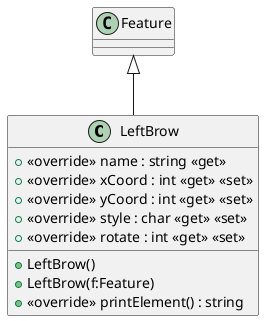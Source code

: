 @startuml
class LeftBrow {
    + <<override>> name : string <<get>>
    + <<override>> xCoord : int <<get>> <<set>>
    + <<override>> yCoord : int <<get>> <<set>>
    + <<override>> style : char <<get>> <<set>>
    + <<override>> rotate : int <<get>> <<set>>
    + LeftBrow()
    + LeftBrow(f:Feature)
    + <<override>> printElement() : string
}
Feature <|-- LeftBrow
@enduml
